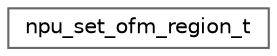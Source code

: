 digraph "Graphical Class Hierarchy"
{
 // LATEX_PDF_SIZE
  bgcolor="transparent";
  edge [fontname=Helvetica,fontsize=10,labelfontname=Helvetica,labelfontsize=10];
  node [fontname=Helvetica,fontsize=10,shape=box,height=0.2,width=0.4];
  rankdir="LR";
  Node0 [id="Node000000",label="npu_set_ofm_region_t",height=0.2,width=0.4,color="grey40", fillcolor="white", style="filled",URL="$structnpu__set__ofm__region__t.html",tooltip=" "];
}
